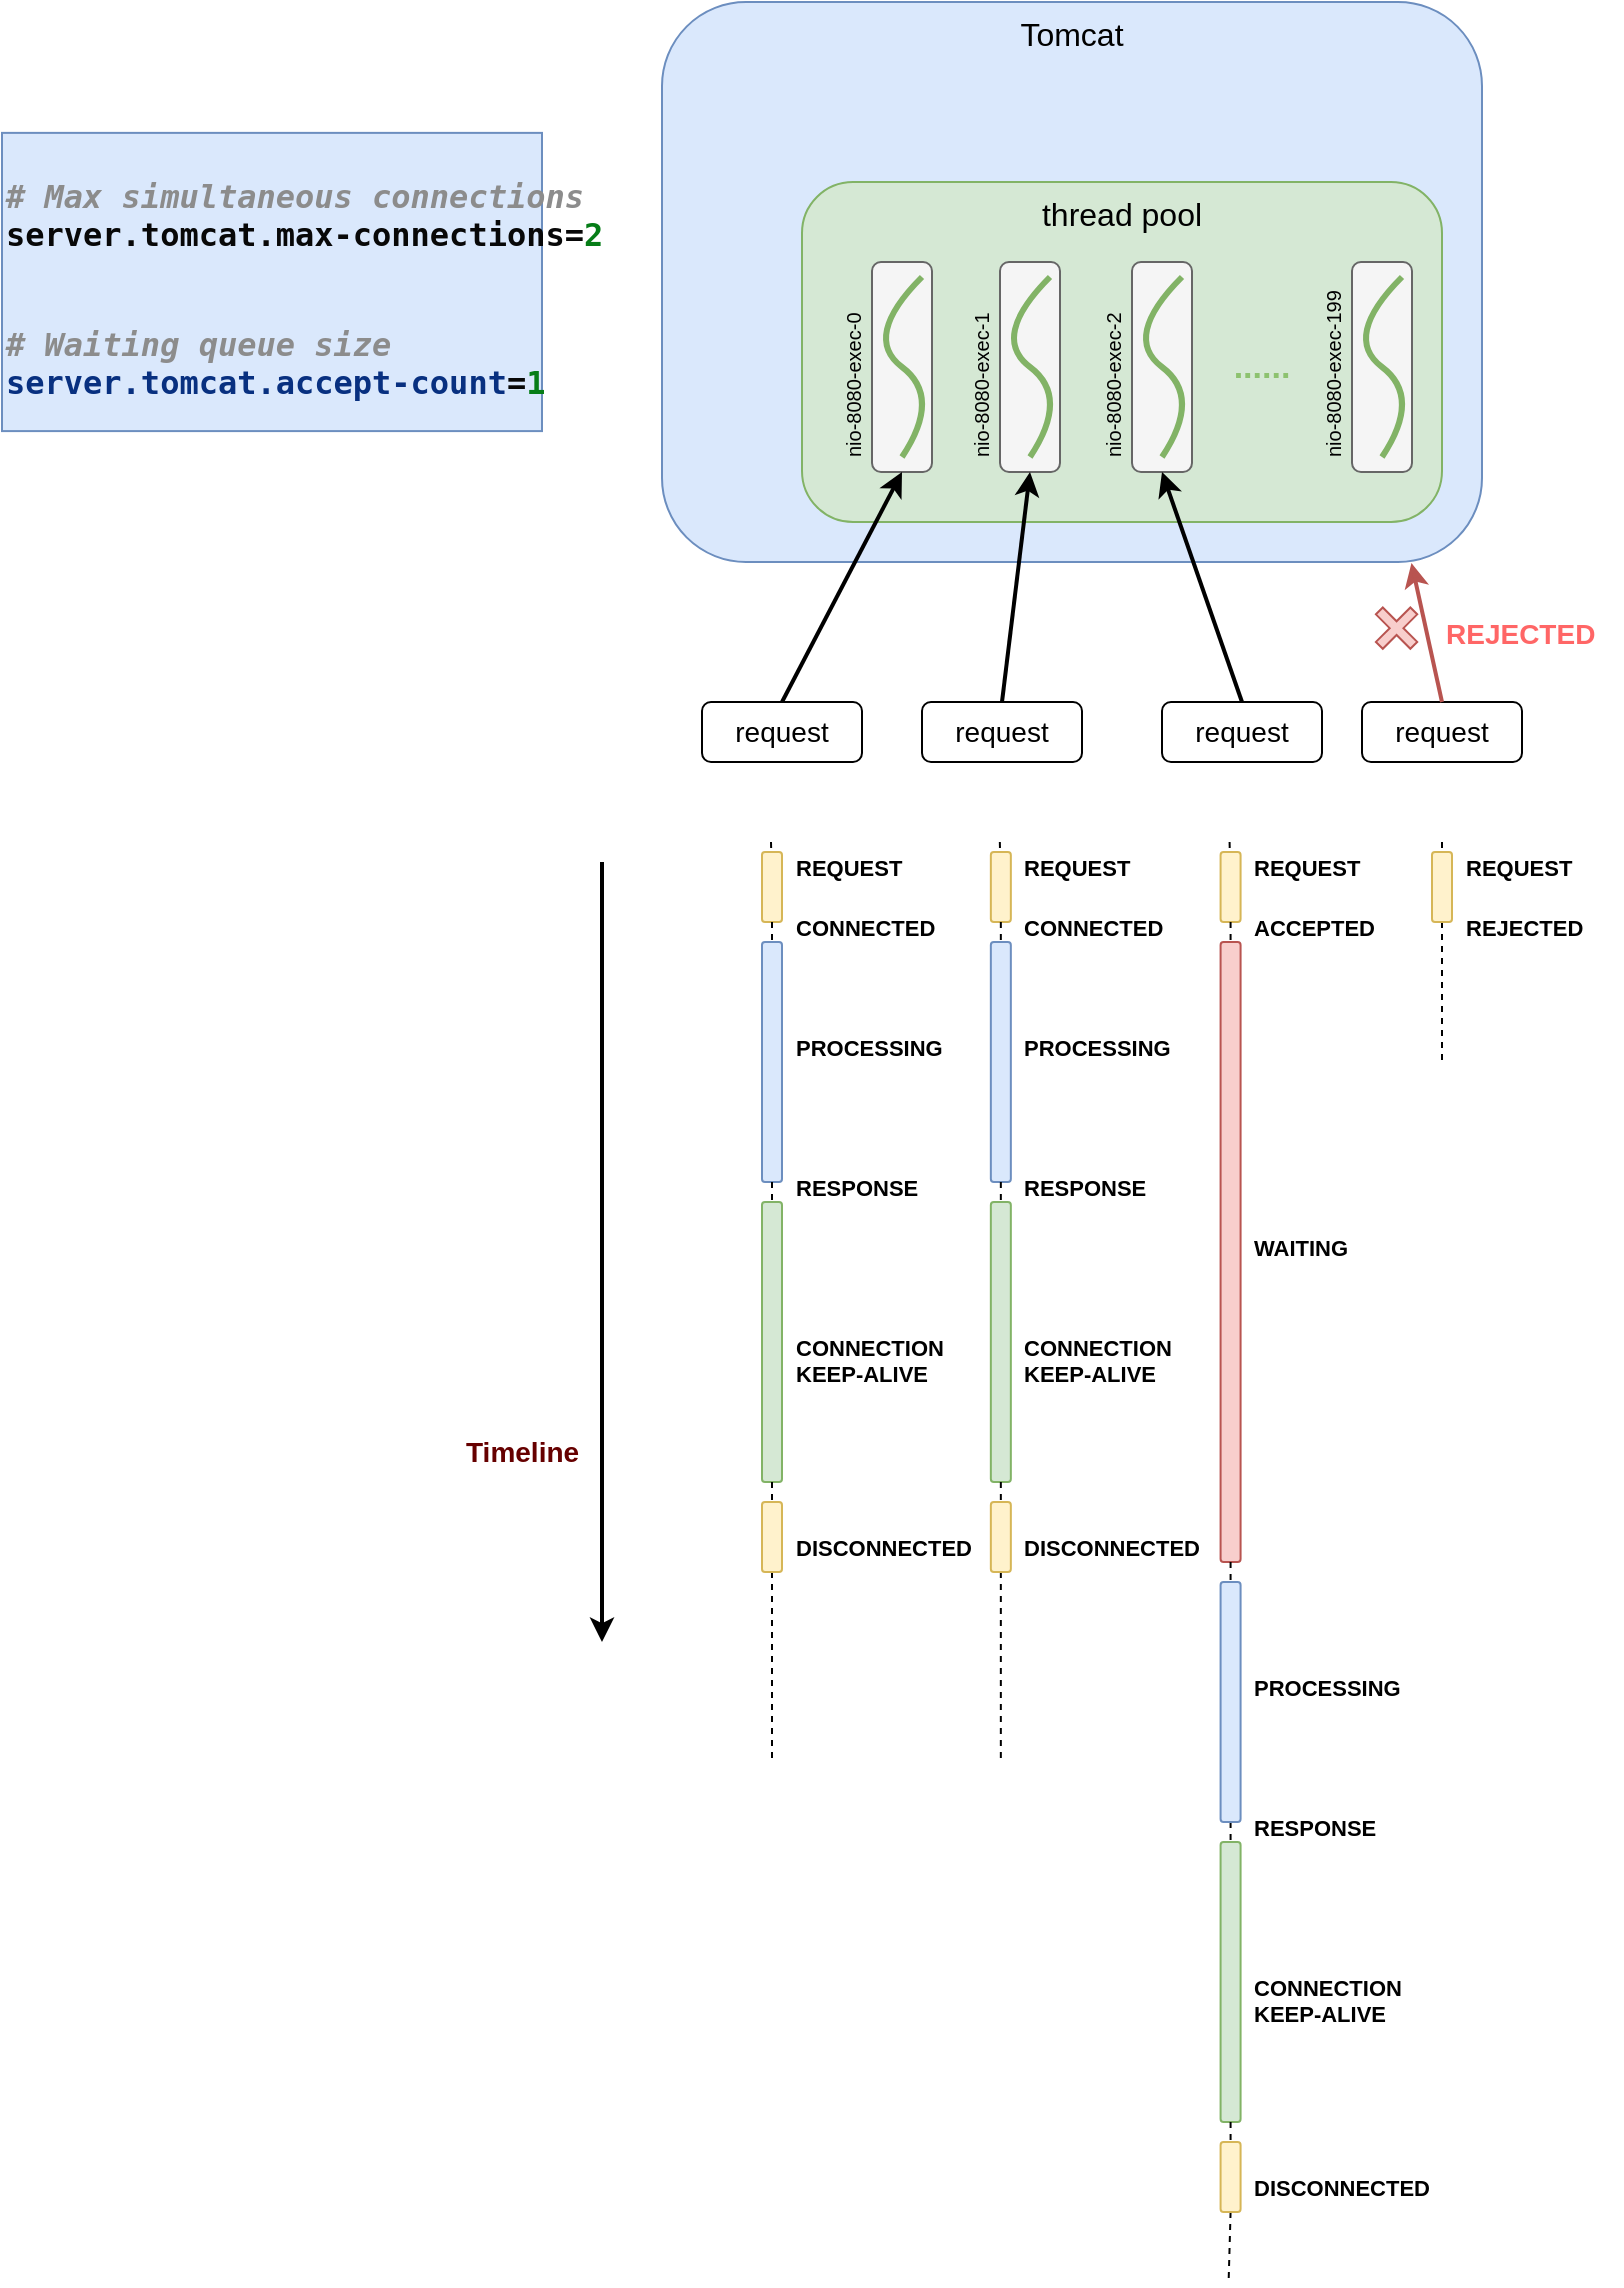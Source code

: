 <mxfile version="24.7.8">
  <diagram name="第 1 页" id="HxFXNJKx6h3pQ_oN9Vk9">
    <mxGraphModel dx="1886" dy="692" grid="1" gridSize="10" guides="1" tooltips="1" connect="1" arrows="1" fold="1" page="1" pageScale="1" pageWidth="827" pageHeight="1169" math="0" shadow="0">
      <root>
        <mxCell id="0" />
        <mxCell id="1" parent="0" />
        <mxCell id="6tJd7Bp3pr9ignXYDa5n-2" value="&lt;font style=&quot;font-size: 16px;&quot;&gt;Tomcat&lt;/font&gt;" style="rounded=1;whiteSpace=wrap;html=1;fillColor=#dae8fc;strokeColor=#6c8ebf;horizontal=1;verticalAlign=top;" parent="1" vertex="1">
          <mxGeometry x="230" y="20" width="410" height="280" as="geometry" />
        </mxCell>
        <mxCell id="e1zIWaZsrcoaCL9G_EXH-1" value="request" style="rounded=1;whiteSpace=wrap;html=1;fontSize=14;" vertex="1" parent="1">
          <mxGeometry x="480" y="370" width="80" height="30" as="geometry" />
        </mxCell>
        <mxCell id="e1zIWaZsrcoaCL9G_EXH-2" value="request" style="rounded=1;whiteSpace=wrap;html=1;fontSize=14;" vertex="1" parent="1">
          <mxGeometry x="250" y="370" width="80" height="30" as="geometry" />
        </mxCell>
        <mxCell id="e1zIWaZsrcoaCL9G_EXH-3" value="request" style="rounded=1;whiteSpace=wrap;html=1;fontSize=14;" vertex="1" parent="1">
          <mxGeometry x="580" y="370" width="80" height="30" as="geometry" />
        </mxCell>
        <mxCell id="e1zIWaZsrcoaCL9G_EXH-4" value="request" style="rounded=1;whiteSpace=wrap;html=1;fontSize=14;" vertex="1" parent="1">
          <mxGeometry x="360" y="370" width="80" height="30" as="geometry" />
        </mxCell>
        <mxCell id="e1zIWaZsrcoaCL9G_EXH-5" value="&lt;font style=&quot;font-size: 16px;&quot;&gt;thread pool&lt;/font&gt;" style="rounded=1;whiteSpace=wrap;html=1;fillColor=#d5e8d4;strokeColor=#82b366;horizontal=1;verticalAlign=top;" vertex="1" parent="1">
          <mxGeometry x="300" y="110" width="320" height="170" as="geometry" />
        </mxCell>
        <mxCell id="e1zIWaZsrcoaCL9G_EXH-11" value="" style="group" vertex="1" connectable="0" parent="1">
          <mxGeometry x="330" y="150" width="40" height="105" as="geometry" />
        </mxCell>
        <mxCell id="e1zIWaZsrcoaCL9G_EXH-6" value="" style="rounded=1;whiteSpace=wrap;html=1;fillColor=#f5f5f5;strokeColor=#666666;fontColor=#333333;" vertex="1" parent="e1zIWaZsrcoaCL9G_EXH-11">
          <mxGeometry x="5" width="30" height="105" as="geometry" />
        </mxCell>
        <mxCell id="e1zIWaZsrcoaCL9G_EXH-7" value="" style="curved=1;endArrow=none;html=1;rounded=0;endFill=0;strokeWidth=3;fillColor=#d5e8d4;strokeColor=#82b366;" edge="1" parent="e1zIWaZsrcoaCL9G_EXH-11">
          <mxGeometry width="50" height="50" relative="1" as="geometry">
            <mxPoint x="20" y="97.5" as="sourcePoint" />
            <mxPoint x="30" y="7.5" as="targetPoint" />
            <Array as="points">
              <mxPoint x="40" y="67.5" />
              <mxPoint y="37.5" />
            </Array>
          </mxGeometry>
        </mxCell>
        <mxCell id="e1zIWaZsrcoaCL9G_EXH-23" value="nio-8080-exec-0" style="text;whiteSpace=wrap;horizontal=0;fontSize=10;verticalAlign=middle;" vertex="1" parent="e1zIWaZsrcoaCL9G_EXH-11">
          <mxGeometry x="-17" width="25" height="100" as="geometry" />
        </mxCell>
        <mxCell id="e1zIWaZsrcoaCL9G_EXH-21" value="&lt;b&gt;&lt;font style=&quot;font-size: 17px;&quot;&gt;......&lt;/font&gt;&lt;/b&gt;" style="text;html=1;align=center;verticalAlign=middle;whiteSpace=wrap;rounded=0;fontColor=#8DC26F;" vertex="1" parent="1">
          <mxGeometry x="500" y="187.5" width="60" height="30" as="geometry" />
        </mxCell>
        <mxCell id="e1zIWaZsrcoaCL9G_EXH-26" value="" style="group" vertex="1" connectable="0" parent="1">
          <mxGeometry x="394" y="150" width="40" height="105" as="geometry" />
        </mxCell>
        <mxCell id="e1zIWaZsrcoaCL9G_EXH-27" value="" style="rounded=1;whiteSpace=wrap;html=1;fillColor=#f5f5f5;strokeColor=#666666;fontColor=#333333;" vertex="1" parent="e1zIWaZsrcoaCL9G_EXH-26">
          <mxGeometry x="5" width="30" height="105" as="geometry" />
        </mxCell>
        <mxCell id="e1zIWaZsrcoaCL9G_EXH-28" value="" style="curved=1;endArrow=none;html=1;rounded=0;endFill=0;strokeWidth=3;fillColor=#d5e8d4;strokeColor=#82b366;" edge="1" parent="e1zIWaZsrcoaCL9G_EXH-26">
          <mxGeometry width="50" height="50" relative="1" as="geometry">
            <mxPoint x="20" y="97.5" as="sourcePoint" />
            <mxPoint x="30" y="7.5" as="targetPoint" />
            <Array as="points">
              <mxPoint x="40" y="67.5" />
              <mxPoint y="37.5" />
            </Array>
          </mxGeometry>
        </mxCell>
        <mxCell id="e1zIWaZsrcoaCL9G_EXH-29" value="nio-8080-exec-1" style="text;whiteSpace=wrap;horizontal=0;fontSize=10;verticalAlign=middle;" vertex="1" parent="e1zIWaZsrcoaCL9G_EXH-26">
          <mxGeometry x="-17" width="25" height="100" as="geometry" />
        </mxCell>
        <mxCell id="e1zIWaZsrcoaCL9G_EXH-30" value="" style="group" vertex="1" connectable="0" parent="1">
          <mxGeometry x="460" y="150" width="40" height="105" as="geometry" />
        </mxCell>
        <mxCell id="e1zIWaZsrcoaCL9G_EXH-31" value="" style="rounded=1;whiteSpace=wrap;html=1;fillColor=#f5f5f5;strokeColor=#666666;fontColor=#333333;" vertex="1" parent="e1zIWaZsrcoaCL9G_EXH-30">
          <mxGeometry x="5" width="30" height="105" as="geometry" />
        </mxCell>
        <mxCell id="e1zIWaZsrcoaCL9G_EXH-32" value="" style="curved=1;endArrow=none;html=1;rounded=0;endFill=0;strokeWidth=3;fillColor=#d5e8d4;strokeColor=#82b366;" edge="1" parent="e1zIWaZsrcoaCL9G_EXH-30">
          <mxGeometry width="50" height="50" relative="1" as="geometry">
            <mxPoint x="20" y="97.5" as="sourcePoint" />
            <mxPoint x="30" y="7.5" as="targetPoint" />
            <Array as="points">
              <mxPoint x="40" y="67.5" />
              <mxPoint y="37.5" />
            </Array>
          </mxGeometry>
        </mxCell>
        <mxCell id="e1zIWaZsrcoaCL9G_EXH-33" value="nio-8080-exec-2" style="text;whiteSpace=wrap;horizontal=0;fontSize=10;verticalAlign=middle;" vertex="1" parent="e1zIWaZsrcoaCL9G_EXH-30">
          <mxGeometry x="-17" width="25" height="100" as="geometry" />
        </mxCell>
        <mxCell id="e1zIWaZsrcoaCL9G_EXH-34" value="" style="group" vertex="1" connectable="0" parent="1">
          <mxGeometry x="570" y="150" width="40" height="105" as="geometry" />
        </mxCell>
        <mxCell id="e1zIWaZsrcoaCL9G_EXH-35" value="" style="rounded=1;whiteSpace=wrap;html=1;fillColor=#f5f5f5;strokeColor=#666666;fontColor=#333333;" vertex="1" parent="e1zIWaZsrcoaCL9G_EXH-34">
          <mxGeometry x="5" width="30" height="105" as="geometry" />
        </mxCell>
        <mxCell id="e1zIWaZsrcoaCL9G_EXH-36" value="" style="curved=1;endArrow=none;html=1;rounded=0;endFill=0;strokeWidth=3;fillColor=#d5e8d4;strokeColor=#82b366;" edge="1" parent="e1zIWaZsrcoaCL9G_EXH-34">
          <mxGeometry width="50" height="50" relative="1" as="geometry">
            <mxPoint x="20" y="97.5" as="sourcePoint" />
            <mxPoint x="30" y="7.5" as="targetPoint" />
            <Array as="points">
              <mxPoint x="40" y="67.5" />
              <mxPoint y="37.5" />
            </Array>
          </mxGeometry>
        </mxCell>
        <mxCell id="e1zIWaZsrcoaCL9G_EXH-37" value="nio-8080-exec-199" style="text;whiteSpace=wrap;horizontal=0;fontSize=10;verticalAlign=middle;" vertex="1" parent="e1zIWaZsrcoaCL9G_EXH-34">
          <mxGeometry x="-17" width="25" height="100" as="geometry" />
        </mxCell>
        <mxCell id="e1zIWaZsrcoaCL9G_EXH-38" style="rounded=0;orthogonalLoop=1;jettySize=auto;html=1;exitX=0.5;exitY=0;exitDx=0;exitDy=0;entryX=0.5;entryY=1;entryDx=0;entryDy=0;strokeWidth=2;" edge="1" parent="1" source="e1zIWaZsrcoaCL9G_EXH-2" target="e1zIWaZsrcoaCL9G_EXH-6">
          <mxGeometry relative="1" as="geometry" />
        </mxCell>
        <mxCell id="e1zIWaZsrcoaCL9G_EXH-39" style="rounded=0;orthogonalLoop=1;jettySize=auto;html=1;exitX=0.5;exitY=0;exitDx=0;exitDy=0;entryX=0.5;entryY=1;entryDx=0;entryDy=0;strokeWidth=2;" edge="1" parent="1" source="e1zIWaZsrcoaCL9G_EXH-4" target="e1zIWaZsrcoaCL9G_EXH-27">
          <mxGeometry relative="1" as="geometry">
            <mxPoint x="245" y="350" as="sourcePoint" />
            <mxPoint x="360" y="265" as="targetPoint" />
          </mxGeometry>
        </mxCell>
        <mxCell id="e1zIWaZsrcoaCL9G_EXH-40" style="rounded=0;orthogonalLoop=1;jettySize=auto;html=1;exitX=0.5;exitY=0;exitDx=0;exitDy=0;entryX=0.5;entryY=1;entryDx=0;entryDy=0;strokeWidth=2;" edge="1" parent="1" source="e1zIWaZsrcoaCL9G_EXH-1" target="e1zIWaZsrcoaCL9G_EXH-31">
          <mxGeometry relative="1" as="geometry">
            <mxPoint x="255" y="360" as="sourcePoint" />
            <mxPoint x="370" y="275" as="targetPoint" />
          </mxGeometry>
        </mxCell>
        <mxCell id="e1zIWaZsrcoaCL9G_EXH-41" style="rounded=0;orthogonalLoop=1;jettySize=auto;html=1;exitX=0.5;exitY=0;exitDx=0;exitDy=0;entryX=0.914;entryY=1.002;entryDx=0;entryDy=0;entryPerimeter=0;fillColor=#f8cecc;strokeColor=#b85450;strokeWidth=2;" edge="1" parent="1" source="e1zIWaZsrcoaCL9G_EXH-3" target="6tJd7Bp3pr9ignXYDa5n-2">
          <mxGeometry relative="1" as="geometry">
            <mxPoint x="265" y="370" as="sourcePoint" />
            <mxPoint x="380" y="285" as="targetPoint" />
          </mxGeometry>
        </mxCell>
        <mxCell id="e1zIWaZsrcoaCL9G_EXH-42" value="" style="shape=cross;whiteSpace=wrap;html=1;rotation=45;fillColor=#f8cecc;strokeColor=#b85450;" vertex="1" parent="1">
          <mxGeometry x="585.11" y="320.89" width="24.35" height="24.35" as="geometry" />
        </mxCell>
        <mxCell id="e1zIWaZsrcoaCL9G_EXH-44" value="&lt;div style=&quot;text-align: center;&quot;&gt;&lt;span style=&quot;background-color: initial; font-size: 14px;&quot;&gt;&lt;b&gt;&lt;font color=&quot;#ff6666&quot;&gt;REJECTED&lt;/font&gt;&lt;/b&gt;&lt;/span&gt;&lt;/div&gt;" style="text;whiteSpace=wrap;html=1;" vertex="1" parent="1">
          <mxGeometry x="620" y="320.89" width="80" height="40" as="geometry" />
        </mxCell>
        <mxCell id="e1zIWaZsrcoaCL9G_EXH-45" value="" style="endArrow=classic;html=1;rounded=0;strokeWidth=2;" edge="1" parent="1">
          <mxGeometry width="50" height="50" relative="1" as="geometry">
            <mxPoint x="200" y="450" as="sourcePoint" />
            <mxPoint x="200" y="840" as="targetPoint" />
          </mxGeometry>
        </mxCell>
        <mxCell id="e1zIWaZsrcoaCL9G_EXH-46" value="&lt;div style=&quot;text-align: center;&quot;&gt;&lt;span style=&quot;font-size: 14px;&quot;&gt;&lt;b style=&quot;&quot;&gt;&lt;font color=&quot;#660000&quot;&gt;Timeline&lt;/font&gt;&lt;/b&gt;&lt;/span&gt;&lt;/div&gt;" style="text;whiteSpace=wrap;html=1;" vertex="1" parent="1">
          <mxGeometry x="130" y="730" width="70" height="40" as="geometry" />
        </mxCell>
        <mxCell id="e1zIWaZsrcoaCL9G_EXH-47" value="" style="endArrow=none;html=1;rounded=0;strokeWidth=1;exitX=0.5;exitY=1;exitDx=0;exitDy=0;dashed=1;endFill=0;" edge="1" parent="1" source="e1zIWaZsrcoaCL9G_EXH-94">
          <mxGeometry width="50" height="50" relative="1" as="geometry">
            <mxPoint x="284.5" y="440" as="sourcePoint" />
            <mxPoint x="285" y="900" as="targetPoint" />
          </mxGeometry>
        </mxCell>
        <mxCell id="e1zIWaZsrcoaCL9G_EXH-50" value="" style="endArrow=none;html=1;rounded=0;strokeWidth=1;exitX=0.5;exitY=1;exitDx=0;exitDy=0;dashed=1;endFill=0;" edge="1" parent="1" source="e1zIWaZsrcoaCL9G_EXH-127">
          <mxGeometry width="50" height="50" relative="1" as="geometry">
            <mxPoint x="620" y="440" as="sourcePoint" />
            <mxPoint x="620" y="550" as="targetPoint" />
          </mxGeometry>
        </mxCell>
        <mxCell id="e1zIWaZsrcoaCL9G_EXH-51" value="&lt;div style=&quot;text-align: center; font-size: 11px;&quot;&gt;&lt;span style=&quot;background-color: initial; font-size: 11px;&quot;&gt;&lt;b style=&quot;font-size: 11px;&quot;&gt;&lt;font style=&quot;font-size: 11px;&quot;&gt;REQUEST&lt;/font&gt;&lt;/b&gt;&lt;/span&gt;&lt;/div&gt;" style="text;whiteSpace=wrap;html=1;fontColor=default;fontSize=11;" vertex="1" parent="1">
          <mxGeometry x="295" y="440" width="80" height="40" as="geometry" />
        </mxCell>
        <mxCell id="e1zIWaZsrcoaCL9G_EXH-57" value="&lt;div style=&quot;text-align: center; font-size: 11px;&quot;&gt;&lt;span style=&quot;background-color: initial; font-size: 11px;&quot;&gt;&lt;b style=&quot;font-size: 11px;&quot;&gt;&lt;font style=&quot;font-size: 11px;&quot;&gt;REQUEST&lt;/font&gt;&lt;/b&gt;&lt;/span&gt;&lt;/div&gt;" style="text;whiteSpace=wrap;html=1;fontColor=default;fontSize=11;" vertex="1" parent="1">
          <mxGeometry x="630" y="440" width="80" height="40" as="geometry" />
        </mxCell>
        <mxCell id="e1zIWaZsrcoaCL9G_EXH-58" value="&lt;div style=&quot;text-align: center; font-size: 11px;&quot;&gt;&lt;span style=&quot;background-color: initial; font-size: 11px;&quot;&gt;&lt;b style=&quot;font-size: 11px;&quot;&gt;&lt;font style=&quot;font-size: 11px;&quot;&gt;CONNECTED&lt;/font&gt;&lt;/b&gt;&lt;/span&gt;&lt;/div&gt;" style="text;whiteSpace=wrap;html=1;fontColor=default;fontSize=11;" vertex="1" parent="1">
          <mxGeometry x="295" y="470" width="70" height="30" as="geometry" />
        </mxCell>
        <mxCell id="e1zIWaZsrcoaCL9G_EXH-60" value="&lt;div style=&quot;text-align: center; font-size: 11px;&quot;&gt;&lt;span style=&quot;background-color: initial; font-size: 11px;&quot;&gt;&lt;b style=&quot;font-size: 11px;&quot;&gt;&lt;font style=&quot;font-size: 11px;&quot;&gt;PROCESSING&lt;/font&gt;&lt;/b&gt;&lt;/span&gt;&lt;/div&gt;" style="text;whiteSpace=wrap;html=1;fontColor=default;fontSize=11;" vertex="1" parent="1">
          <mxGeometry x="295" y="530" width="70" height="30" as="geometry" />
        </mxCell>
        <mxCell id="e1zIWaZsrcoaCL9G_EXH-62" value="" style="endArrow=none;html=1;rounded=0;strokeWidth=1;exitX=0.5;exitY=1;exitDx=0;exitDy=0;dashed=1;endFill=0;" edge="1" parent="1" target="e1zIWaZsrcoaCL9G_EXH-61">
          <mxGeometry width="50" height="50" relative="1" as="geometry">
            <mxPoint x="284.5" y="440" as="sourcePoint" />
            <mxPoint x="284.5" y="760" as="targetPoint" />
          </mxGeometry>
        </mxCell>
        <mxCell id="e1zIWaZsrcoaCL9G_EXH-61" value="" style="rounded=1;whiteSpace=wrap;html=1;fillColor=#fff2cc;strokeColor=#d6b656;" vertex="1" parent="1">
          <mxGeometry x="280" y="445" width="10" height="35" as="geometry" />
        </mxCell>
        <mxCell id="e1zIWaZsrcoaCL9G_EXH-65" value="" style="endArrow=none;html=1;rounded=0;strokeWidth=1;exitX=0.5;exitY=1;exitDx=0;exitDy=0;dashed=1;endFill=0;" edge="1" parent="1" source="e1zIWaZsrcoaCL9G_EXH-61" target="e1zIWaZsrcoaCL9G_EXH-63">
          <mxGeometry width="50" height="50" relative="1" as="geometry">
            <mxPoint x="285" y="480" as="sourcePoint" />
            <mxPoint x="284.5" y="760" as="targetPoint" />
          </mxGeometry>
        </mxCell>
        <mxCell id="e1zIWaZsrcoaCL9G_EXH-63" value="" style="rounded=1;whiteSpace=wrap;html=1;fillColor=#dae8fc;strokeColor=#6c8ebf;" vertex="1" parent="1">
          <mxGeometry x="280" y="490" width="10" height="120" as="geometry" />
        </mxCell>
        <mxCell id="e1zIWaZsrcoaCL9G_EXH-69" value="" style="endArrow=none;html=1;rounded=0;strokeWidth=1;exitX=0.5;exitY=1;exitDx=0;exitDy=0;dashed=1;endFill=0;" edge="1" parent="1" source="e1zIWaZsrcoaCL9G_EXH-63" target="e1zIWaZsrcoaCL9G_EXH-67">
          <mxGeometry width="50" height="50" relative="1" as="geometry">
            <mxPoint x="285" y="610" as="sourcePoint" />
            <mxPoint x="284.5" y="760" as="targetPoint" />
          </mxGeometry>
        </mxCell>
        <mxCell id="e1zIWaZsrcoaCL9G_EXH-67" value="" style="rounded=1;whiteSpace=wrap;html=1;fillColor=#d5e8d4;strokeColor=#82b366;" vertex="1" parent="1">
          <mxGeometry x="280" y="620" width="10" height="140" as="geometry" />
        </mxCell>
        <mxCell id="e1zIWaZsrcoaCL9G_EXH-70" value="&lt;div style=&quot;text-align: center; font-size: 11px;&quot;&gt;&lt;span style=&quot;background-color: initial; font-size: 11px;&quot;&gt;&lt;b style=&quot;font-size: 11px;&quot;&gt;&lt;font style=&quot;font-size: 11px;&quot;&gt;RESPONSE&lt;/font&gt;&lt;/b&gt;&lt;/span&gt;&lt;/div&gt;" style="text;whiteSpace=wrap;html=1;fontColor=default;fontSize=11;" vertex="1" parent="1">
          <mxGeometry x="295" y="600" width="80" height="40" as="geometry" />
        </mxCell>
        <mxCell id="e1zIWaZsrcoaCL9G_EXH-82" value="" style="endArrow=none;html=1;rounded=0;strokeWidth=1;exitX=0.5;exitY=1;exitDx=0;exitDy=0;dashed=1;endFill=0;" edge="1" parent="1" source="e1zIWaZsrcoaCL9G_EXH-124">
          <mxGeometry width="50" height="50" relative="1" as="geometry">
            <mxPoint x="513.79" y="440" as="sourcePoint" />
            <mxPoint x="513.29" y="1160.46" as="targetPoint" />
          </mxGeometry>
        </mxCell>
        <mxCell id="e1zIWaZsrcoaCL9G_EXH-83" value="&lt;div style=&quot;text-align: center; font-size: 11px;&quot;&gt;&lt;span style=&quot;background-color: initial; font-size: 11px;&quot;&gt;&lt;b style=&quot;font-size: 11px;&quot;&gt;&lt;font style=&quot;font-size: 11px;&quot;&gt;REQUEST&lt;/font&gt;&lt;/b&gt;&lt;/span&gt;&lt;/div&gt;" style="text;whiteSpace=wrap;html=1;fontColor=default;fontSize=11;" vertex="1" parent="1">
          <mxGeometry x="524.29" y="440" width="80" height="40" as="geometry" />
        </mxCell>
        <mxCell id="e1zIWaZsrcoaCL9G_EXH-84" value="&lt;div style=&quot;text-align: center; font-size: 11px;&quot;&gt;&lt;span style=&quot;background-color: initial; font-size: 11px;&quot;&gt;&lt;b style=&quot;font-size: 11px;&quot;&gt;&lt;font style=&quot;font-size: 11px;&quot;&gt;ACCEPTED&lt;/font&gt;&lt;/b&gt;&lt;/span&gt;&lt;/div&gt;" style="text;whiteSpace=wrap;html=1;fontColor=default;fontSize=11;" vertex="1" parent="1">
          <mxGeometry x="524.29" y="470" width="70" height="30" as="geometry" />
        </mxCell>
        <mxCell id="e1zIWaZsrcoaCL9G_EXH-85" value="&lt;div style=&quot;text-align: center; font-size: 11px;&quot;&gt;&lt;span style=&quot;background-color: initial; font-size: 11px;&quot;&gt;&lt;b style=&quot;font-size: 11px;&quot;&gt;&lt;font style=&quot;font-size: 11px;&quot;&gt;WAITING&lt;/font&gt;&lt;/b&gt;&lt;/span&gt;&lt;/div&gt;" style="text;whiteSpace=wrap;html=1;fontColor=default;fontSize=11;" vertex="1" parent="1">
          <mxGeometry x="524.29" y="630" width="70" height="30" as="geometry" />
        </mxCell>
        <mxCell id="e1zIWaZsrcoaCL9G_EXH-86" value="" style="endArrow=none;html=1;rounded=0;strokeWidth=1;exitX=0.5;exitY=1;exitDx=0;exitDy=0;dashed=1;endFill=0;" edge="1" parent="1" target="e1zIWaZsrcoaCL9G_EXH-87">
          <mxGeometry width="50" height="50" relative="1" as="geometry">
            <mxPoint x="513.79" y="440" as="sourcePoint" />
            <mxPoint x="513.79" y="760" as="targetPoint" />
          </mxGeometry>
        </mxCell>
        <mxCell id="e1zIWaZsrcoaCL9G_EXH-87" value="" style="rounded=1;whiteSpace=wrap;html=1;fillColor=#fff2cc;strokeColor=#d6b656;" vertex="1" parent="1">
          <mxGeometry x="509.29" y="445" width="10" height="35" as="geometry" />
        </mxCell>
        <mxCell id="e1zIWaZsrcoaCL9G_EXH-88" value="" style="endArrow=none;html=1;rounded=0;strokeWidth=1;exitX=0.5;exitY=1;exitDx=0;exitDy=0;dashed=1;endFill=0;" edge="1" parent="1" source="e1zIWaZsrcoaCL9G_EXH-87" target="e1zIWaZsrcoaCL9G_EXH-89">
          <mxGeometry width="50" height="50" relative="1" as="geometry">
            <mxPoint x="514.29" y="480" as="sourcePoint" />
            <mxPoint x="513.79" y="760" as="targetPoint" />
          </mxGeometry>
        </mxCell>
        <mxCell id="e1zIWaZsrcoaCL9G_EXH-89" value="" style="rounded=1;whiteSpace=wrap;html=1;fillColor=#f8cecc;strokeColor=#b85450;" vertex="1" parent="1">
          <mxGeometry x="509.29" y="490" width="10" height="310" as="geometry" />
        </mxCell>
        <mxCell id="e1zIWaZsrcoaCL9G_EXH-90" value="" style="endArrow=none;html=1;rounded=0;strokeWidth=1;exitX=0.5;exitY=1;exitDx=0;exitDy=0;dashed=1;endFill=0;" edge="1" parent="1" source="e1zIWaZsrcoaCL9G_EXH-119" target="e1zIWaZsrcoaCL9G_EXH-91">
          <mxGeometry width="50" height="50" relative="1" as="geometry">
            <mxPoint x="514.29" y="610" as="sourcePoint" />
            <mxPoint x="513.79" y="760" as="targetPoint" />
          </mxGeometry>
        </mxCell>
        <mxCell id="e1zIWaZsrcoaCL9G_EXH-91" value="" style="rounded=1;whiteSpace=wrap;html=1;fillColor=#d5e8d4;strokeColor=#82b366;" vertex="1" parent="1">
          <mxGeometry x="509.29" y="940" width="10" height="140" as="geometry" />
        </mxCell>
        <mxCell id="e1zIWaZsrcoaCL9G_EXH-93" value="&lt;div style=&quot;font-size: 11px;&quot;&gt;&lt;span style=&quot;background-color: initial; font-size: 11px;&quot;&gt;&lt;b style=&quot;font-size: 11px;&quot;&gt;&lt;font style=&quot;font-size: 11px;&quot;&gt;CONNECTION&lt;/font&gt;&lt;/b&gt;&lt;/span&gt;&lt;/div&gt;&lt;div style=&quot;font-size: 11px;&quot;&gt;&lt;span style=&quot;background-color: initial; font-size: 11px;&quot;&gt;&lt;b style=&quot;font-size: 11px;&quot;&gt;&lt;font style=&quot;font-size: 11px;&quot;&gt;KEEP-ALIVE&lt;/font&gt;&lt;/b&gt;&lt;/span&gt;&lt;/div&gt;" style="text;whiteSpace=wrap;html=1;fontColor=default;fontSize=11;align=left;" vertex="1" parent="1">
          <mxGeometry x="295" y="680" width="80" height="40" as="geometry" />
        </mxCell>
        <mxCell id="e1zIWaZsrcoaCL9G_EXH-96" value="" style="endArrow=none;html=1;rounded=0;strokeWidth=1;exitX=0.5;exitY=1;exitDx=0;exitDy=0;dashed=1;endFill=0;" edge="1" parent="1" source="e1zIWaZsrcoaCL9G_EXH-67" target="e1zIWaZsrcoaCL9G_EXH-94">
          <mxGeometry width="50" height="50" relative="1" as="geometry">
            <mxPoint x="285" y="760" as="sourcePoint" />
            <mxPoint x="285" y="900" as="targetPoint" />
          </mxGeometry>
        </mxCell>
        <mxCell id="e1zIWaZsrcoaCL9G_EXH-94" value="" style="rounded=1;whiteSpace=wrap;html=1;fillColor=#fff2cc;strokeColor=#d6b656;" vertex="1" parent="1">
          <mxGeometry x="280" y="770" width="10" height="35" as="geometry" />
        </mxCell>
        <mxCell id="e1zIWaZsrcoaCL9G_EXH-97" value="&lt;div style=&quot;font-size: 11px;&quot;&gt;&lt;b&gt;DISCONNECTED&lt;/b&gt;&lt;/div&gt;" style="text;whiteSpace=wrap;html=1;fontColor=default;fontSize=11;align=left;" vertex="1" parent="1">
          <mxGeometry x="295" y="780" width="80" height="40" as="geometry" />
        </mxCell>
        <mxCell id="e1zIWaZsrcoaCL9G_EXH-98" value="" style="endArrow=none;html=1;rounded=0;strokeWidth=1;exitX=0.5;exitY=1;exitDx=0;exitDy=0;dashed=1;endFill=0;" edge="1" parent="1" source="e1zIWaZsrcoaCL9G_EXH-115">
          <mxGeometry width="50" height="50" relative="1" as="geometry">
            <mxPoint x="398.92" y="440" as="sourcePoint" />
            <mxPoint x="399.42" y="900" as="targetPoint" />
          </mxGeometry>
        </mxCell>
        <mxCell id="e1zIWaZsrcoaCL9G_EXH-99" value="&lt;div style=&quot;text-align: center; font-size: 11px;&quot;&gt;&lt;span style=&quot;background-color: initial; font-size: 11px;&quot;&gt;&lt;b style=&quot;font-size: 11px;&quot;&gt;&lt;font style=&quot;font-size: 11px;&quot;&gt;REQUEST&lt;/font&gt;&lt;/b&gt;&lt;/span&gt;&lt;/div&gt;" style="text;whiteSpace=wrap;html=1;fontColor=default;fontSize=11;" vertex="1" parent="1">
          <mxGeometry x="409.42" y="440" width="80" height="40" as="geometry" />
        </mxCell>
        <mxCell id="e1zIWaZsrcoaCL9G_EXH-100" value="&lt;div style=&quot;text-align: center; font-size: 11px;&quot;&gt;&lt;span style=&quot;background-color: initial; font-size: 11px;&quot;&gt;&lt;b style=&quot;font-size: 11px;&quot;&gt;&lt;font style=&quot;font-size: 11px;&quot;&gt;CONNECTED&lt;/font&gt;&lt;/b&gt;&lt;/span&gt;&lt;/div&gt;" style="text;whiteSpace=wrap;html=1;fontColor=default;fontSize=11;" vertex="1" parent="1">
          <mxGeometry x="409.42" y="470" width="70" height="30" as="geometry" />
        </mxCell>
        <mxCell id="e1zIWaZsrcoaCL9G_EXH-101" value="&lt;div style=&quot;text-align: center; font-size: 11px;&quot;&gt;&lt;span style=&quot;background-color: initial; font-size: 11px;&quot;&gt;&lt;b style=&quot;font-size: 11px;&quot;&gt;&lt;font style=&quot;font-size: 11px;&quot;&gt;PROCESSING&lt;/font&gt;&lt;/b&gt;&lt;/span&gt;&lt;/div&gt;" style="text;whiteSpace=wrap;html=1;fontColor=default;fontSize=11;" vertex="1" parent="1">
          <mxGeometry x="409.42" y="530" width="70" height="30" as="geometry" />
        </mxCell>
        <mxCell id="e1zIWaZsrcoaCL9G_EXH-102" value="" style="endArrow=none;html=1;rounded=0;strokeWidth=1;exitX=0.5;exitY=1;exitDx=0;exitDy=0;dashed=1;endFill=0;" edge="1" parent="1" target="e1zIWaZsrcoaCL9G_EXH-103">
          <mxGeometry width="50" height="50" relative="1" as="geometry">
            <mxPoint x="398.92" y="440" as="sourcePoint" />
            <mxPoint x="398.92" y="760" as="targetPoint" />
          </mxGeometry>
        </mxCell>
        <mxCell id="e1zIWaZsrcoaCL9G_EXH-103" value="" style="rounded=1;whiteSpace=wrap;html=1;fillColor=#fff2cc;strokeColor=#d6b656;" vertex="1" parent="1">
          <mxGeometry x="394.42" y="445" width="10" height="35" as="geometry" />
        </mxCell>
        <mxCell id="e1zIWaZsrcoaCL9G_EXH-104" value="" style="endArrow=none;html=1;rounded=0;strokeWidth=1;exitX=0.5;exitY=1;exitDx=0;exitDy=0;dashed=1;endFill=0;" edge="1" parent="1" source="e1zIWaZsrcoaCL9G_EXH-103" target="e1zIWaZsrcoaCL9G_EXH-105">
          <mxGeometry width="50" height="50" relative="1" as="geometry">
            <mxPoint x="399.42" y="480" as="sourcePoint" />
            <mxPoint x="398.92" y="760" as="targetPoint" />
          </mxGeometry>
        </mxCell>
        <mxCell id="e1zIWaZsrcoaCL9G_EXH-105" value="" style="rounded=1;whiteSpace=wrap;html=1;fillColor=#dae8fc;strokeColor=#6c8ebf;" vertex="1" parent="1">
          <mxGeometry x="394.42" y="490" width="10" height="120" as="geometry" />
        </mxCell>
        <mxCell id="e1zIWaZsrcoaCL9G_EXH-106" value="" style="endArrow=none;html=1;rounded=0;strokeWidth=1;exitX=0.5;exitY=1;exitDx=0;exitDy=0;dashed=1;endFill=0;" edge="1" parent="1" source="e1zIWaZsrcoaCL9G_EXH-105" target="e1zIWaZsrcoaCL9G_EXH-107">
          <mxGeometry width="50" height="50" relative="1" as="geometry">
            <mxPoint x="399.42" y="610" as="sourcePoint" />
            <mxPoint x="398.92" y="760" as="targetPoint" />
          </mxGeometry>
        </mxCell>
        <mxCell id="e1zIWaZsrcoaCL9G_EXH-107" value="" style="rounded=1;whiteSpace=wrap;html=1;fillColor=#d5e8d4;strokeColor=#82b366;" vertex="1" parent="1">
          <mxGeometry x="394.42" y="620" width="10" height="140" as="geometry" />
        </mxCell>
        <mxCell id="e1zIWaZsrcoaCL9G_EXH-108" value="&lt;div style=&quot;text-align: center; font-size: 11px;&quot;&gt;&lt;span style=&quot;background-color: initial; font-size: 11px;&quot;&gt;&lt;b style=&quot;font-size: 11px;&quot;&gt;&lt;font style=&quot;font-size: 11px;&quot;&gt;RESPONSE&lt;/font&gt;&lt;/b&gt;&lt;/span&gt;&lt;/div&gt;" style="text;whiteSpace=wrap;html=1;fontColor=default;fontSize=11;" vertex="1" parent="1">
          <mxGeometry x="409.42" y="600" width="80" height="40" as="geometry" />
        </mxCell>
        <mxCell id="e1zIWaZsrcoaCL9G_EXH-113" value="&lt;div style=&quot;font-size: 11px;&quot;&gt;&lt;span style=&quot;background-color: initial; font-size: 11px;&quot;&gt;&lt;b style=&quot;font-size: 11px;&quot;&gt;&lt;font style=&quot;font-size: 11px;&quot;&gt;CONNECTION&lt;/font&gt;&lt;/b&gt;&lt;/span&gt;&lt;/div&gt;&lt;div style=&quot;font-size: 11px;&quot;&gt;&lt;span style=&quot;background-color: initial; font-size: 11px;&quot;&gt;&lt;b style=&quot;font-size: 11px;&quot;&gt;&lt;font style=&quot;font-size: 11px;&quot;&gt;KEEP-ALIVE&lt;/font&gt;&lt;/b&gt;&lt;/span&gt;&lt;/div&gt;" style="text;whiteSpace=wrap;html=1;fontColor=default;fontSize=11;align=left;" vertex="1" parent="1">
          <mxGeometry x="409.42" y="680" width="80" height="40" as="geometry" />
        </mxCell>
        <mxCell id="e1zIWaZsrcoaCL9G_EXH-114" value="" style="endArrow=none;html=1;rounded=0;strokeWidth=1;exitX=0.5;exitY=1;exitDx=0;exitDy=0;dashed=1;endFill=0;" edge="1" parent="1" source="e1zIWaZsrcoaCL9G_EXH-107" target="e1zIWaZsrcoaCL9G_EXH-115">
          <mxGeometry width="50" height="50" relative="1" as="geometry">
            <mxPoint x="399.42" y="760" as="sourcePoint" />
            <mxPoint x="399.42" y="900" as="targetPoint" />
          </mxGeometry>
        </mxCell>
        <mxCell id="e1zIWaZsrcoaCL9G_EXH-115" value="" style="rounded=1;whiteSpace=wrap;html=1;fillColor=#fff2cc;strokeColor=#d6b656;" vertex="1" parent="1">
          <mxGeometry x="394.42" y="770" width="10" height="35" as="geometry" />
        </mxCell>
        <mxCell id="e1zIWaZsrcoaCL9G_EXH-116" value="&lt;div style=&quot;font-size: 11px;&quot;&gt;&lt;b&gt;DISCONNECTED&lt;/b&gt;&lt;/div&gt;" style="text;whiteSpace=wrap;html=1;fontColor=default;fontSize=11;align=left;" vertex="1" parent="1">
          <mxGeometry x="409.42" y="780" width="80" height="40" as="geometry" />
        </mxCell>
        <mxCell id="e1zIWaZsrcoaCL9G_EXH-120" value="" style="endArrow=none;html=1;rounded=0;strokeWidth=1;exitX=0.5;exitY=1;exitDx=0;exitDy=0;dashed=1;endFill=0;" edge="1" parent="1" source="e1zIWaZsrcoaCL9G_EXH-89" target="e1zIWaZsrcoaCL9G_EXH-119">
          <mxGeometry width="50" height="50" relative="1" as="geometry">
            <mxPoint x="514" y="800" as="sourcePoint" />
            <mxPoint x="514" y="1010" as="targetPoint" />
          </mxGeometry>
        </mxCell>
        <mxCell id="e1zIWaZsrcoaCL9G_EXH-119" value="" style="rounded=1;whiteSpace=wrap;html=1;fillColor=#dae8fc;strokeColor=#6c8ebf;" vertex="1" parent="1">
          <mxGeometry x="509.29" y="810" width="10" height="120" as="geometry" />
        </mxCell>
        <mxCell id="e1zIWaZsrcoaCL9G_EXH-121" value="&lt;div style=&quot;text-align: center; font-size: 11px;&quot;&gt;&lt;span style=&quot;background-color: initial; font-size: 11px;&quot;&gt;&lt;b style=&quot;font-size: 11px;&quot;&gt;&lt;font style=&quot;font-size: 11px;&quot;&gt;PROCESSING&lt;/font&gt;&lt;/b&gt;&lt;/span&gt;&lt;/div&gt;" style="text;whiteSpace=wrap;html=1;fontColor=default;fontSize=11;" vertex="1" parent="1">
          <mxGeometry x="524.29" y="850" width="70" height="30" as="geometry" />
        </mxCell>
        <mxCell id="e1zIWaZsrcoaCL9G_EXH-122" value="&lt;div style=&quot;text-align: center; font-size: 11px;&quot;&gt;&lt;span style=&quot;background-color: initial; font-size: 11px;&quot;&gt;&lt;b style=&quot;font-size: 11px;&quot;&gt;&lt;font style=&quot;font-size: 11px;&quot;&gt;RESPONSE&lt;/font&gt;&lt;/b&gt;&lt;/span&gt;&lt;/div&gt;" style="text;whiteSpace=wrap;html=1;fontColor=default;fontSize=11;" vertex="1" parent="1">
          <mxGeometry x="524.29" y="920" width="80" height="40" as="geometry" />
        </mxCell>
        <mxCell id="e1zIWaZsrcoaCL9G_EXH-123" value="&lt;div style=&quot;font-size: 11px;&quot;&gt;&lt;span style=&quot;background-color: initial; font-size: 11px;&quot;&gt;&lt;b style=&quot;font-size: 11px;&quot;&gt;&lt;font style=&quot;font-size: 11px;&quot;&gt;CONNECTION&lt;/font&gt;&lt;/b&gt;&lt;/span&gt;&lt;/div&gt;&lt;div style=&quot;font-size: 11px;&quot;&gt;&lt;span style=&quot;background-color: initial; font-size: 11px;&quot;&gt;&lt;b style=&quot;font-size: 11px;&quot;&gt;&lt;font style=&quot;font-size: 11px;&quot;&gt;KEEP-ALIVE&lt;/font&gt;&lt;/b&gt;&lt;/span&gt;&lt;/div&gt;" style="text;whiteSpace=wrap;html=1;fontColor=default;fontSize=11;align=left;" vertex="1" parent="1">
          <mxGeometry x="524.29" y="1000" width="80" height="40" as="geometry" />
        </mxCell>
        <mxCell id="e1zIWaZsrcoaCL9G_EXH-125" value="&lt;div style=&quot;font-size: 11px;&quot;&gt;&lt;b&gt;DISCONNECTED&lt;/b&gt;&lt;/div&gt;" style="text;whiteSpace=wrap;html=1;fontColor=default;fontSize=11;align=left;" vertex="1" parent="1">
          <mxGeometry x="524.29" y="1100" width="80" height="40" as="geometry" />
        </mxCell>
        <mxCell id="e1zIWaZsrcoaCL9G_EXH-126" value="" style="endArrow=none;html=1;rounded=0;strokeWidth=1;exitX=0.5;exitY=1;exitDx=0;exitDy=0;dashed=1;endFill=0;" edge="1" parent="1" source="e1zIWaZsrcoaCL9G_EXH-91" target="e1zIWaZsrcoaCL9G_EXH-124">
          <mxGeometry width="50" height="50" relative="1" as="geometry">
            <mxPoint x="514" y="1080" as="sourcePoint" />
            <mxPoint x="513.29" y="1160.46" as="targetPoint" />
          </mxGeometry>
        </mxCell>
        <mxCell id="e1zIWaZsrcoaCL9G_EXH-124" value="" style="rounded=1;whiteSpace=wrap;html=1;fillColor=#fff2cc;strokeColor=#d6b656;" vertex="1" parent="1">
          <mxGeometry x="509.29" y="1090" width="10" height="35" as="geometry" />
        </mxCell>
        <mxCell id="e1zIWaZsrcoaCL9G_EXH-128" value="" style="endArrow=none;html=1;rounded=0;strokeWidth=1;exitX=0.5;exitY=1;exitDx=0;exitDy=0;dashed=1;endFill=0;" edge="1" parent="1" target="e1zIWaZsrcoaCL9G_EXH-127">
          <mxGeometry width="50" height="50" relative="1" as="geometry">
            <mxPoint x="620" y="440" as="sourcePoint" />
            <mxPoint x="620" y="760" as="targetPoint" />
          </mxGeometry>
        </mxCell>
        <mxCell id="e1zIWaZsrcoaCL9G_EXH-127" value="" style="rounded=1;whiteSpace=wrap;html=1;fillColor=#fff2cc;strokeColor=#d6b656;" vertex="1" parent="1">
          <mxGeometry x="615" y="445" width="10" height="35" as="geometry" />
        </mxCell>
        <mxCell id="e1zIWaZsrcoaCL9G_EXH-129" value="&lt;div style=&quot;text-align: center; font-size: 11px;&quot;&gt;&lt;span style=&quot;background-color: initial; font-size: 11px;&quot;&gt;&lt;b style=&quot;font-size: 11px;&quot;&gt;&lt;font style=&quot;font-size: 11px;&quot;&gt;REJECTED&lt;/font&gt;&lt;/b&gt;&lt;/span&gt;&lt;/div&gt;" style="text;whiteSpace=wrap;html=1;fontColor=default;fontSize=11;" vertex="1" parent="1">
          <mxGeometry x="630" y="470" width="70" height="30" as="geometry" />
        </mxCell>
        <UserObject label="&lt;div style=&quot;color: rgb(8, 8, 8);&quot;&gt;&lt;pre style=&quot;font-family:&#39;JetBrains Mono&#39;,monospace;font-size:12.0pt;&quot;&gt;&lt;b&gt;&lt;span style=&quot;color:#8c8c8c;font-style:italic;&quot;&gt;# Max simultaneous connections&lt;br&gt;&lt;/span&gt;server.tomcat.max-connections&lt;span style=&quot;font-size: 12pt; white-space: normal;&quot;&gt;=&lt;/span&gt;&lt;span style=&quot;font-size: 12pt; white-space: normal; color: rgb(6, 125, 23);&quot;&gt;2&lt;/span&gt;&lt;/b&gt;&lt;/pre&gt;&lt;pre style=&quot;font-family:&#39;JetBrains Mono&#39;,monospace;font-size:12.0pt;&quot;&gt;&lt;b&gt;&lt;span style=&quot;color:#067d17;&quot;&gt;&lt;br&gt;&lt;/span&gt;&lt;span style=&quot;color:#8c8c8c;font-style:italic;&quot;&gt;# Waiting queue size&lt;br&gt;&lt;/span&gt;&lt;span style=&quot;color:#083080;&quot;&gt;server.tomcat.accept-count&lt;/span&gt;=&lt;span style=&quot;color:#067d17;&quot;&gt;1&lt;/span&gt;&lt;/b&gt;&lt;/pre&gt;&lt;/div&gt;" link="&lt;div style=&quot;background-color:#ffffff;color:#080808&quot;&gt;&lt;pre style=&quot;font-family:&#39;JetBrains Mono&#39;,monospace;font-size:12.0pt;&quot;&gt;&lt;span style=&quot;color:#8c8c8c;font-style:italic;&quot;&gt;# Max simultaneous connections&lt;br&gt;&lt;/span&gt;&lt;span style=&quot;color:#8c8c8c;font-style:italic;&quot;&gt;# (Note: this is NOT the same as Tomcat thread pool size. Tomcat may have a pool of 200 threads, but only allows 2 connections, although not practical)&lt;br&gt;&lt;/span&gt;&lt;span style=&quot;color:#083080;&quot;&gt;server.tomcat.max-connections&lt;/span&gt;=&lt;span style=&quot;color:#067d17;&quot;&gt;2&lt;br&gt;&lt;/span&gt;&lt;span style=&quot;color:#067d17;&quot;&gt;&lt;br&gt;&lt;/span&gt;&lt;span style=&quot;color:#8c8c8c;font-style:italic;&quot;&gt;# Waiting queue size&lt;br&gt;&lt;/span&gt;&lt;span style=&quot;color:#083080;&quot;&gt;server.tomcat.accept-count&lt;/span&gt;=&lt;span style=&quot;color:#067d17;&quot;&gt;1&lt;/span&gt;&lt;/pre&gt;&lt;/div&gt;" id="e1zIWaZsrcoaCL9G_EXH-130">
          <mxCell style="text;whiteSpace=wrap;html=1;fillColor=#dae8fc;strokeColor=#6c8ebf;labelBackgroundColor=none;" vertex="1" parent="1">
            <mxGeometry x="-100" y="85.44" width="270" height="149.11" as="geometry" />
          </mxCell>
        </UserObject>
      </root>
    </mxGraphModel>
  </diagram>
</mxfile>

